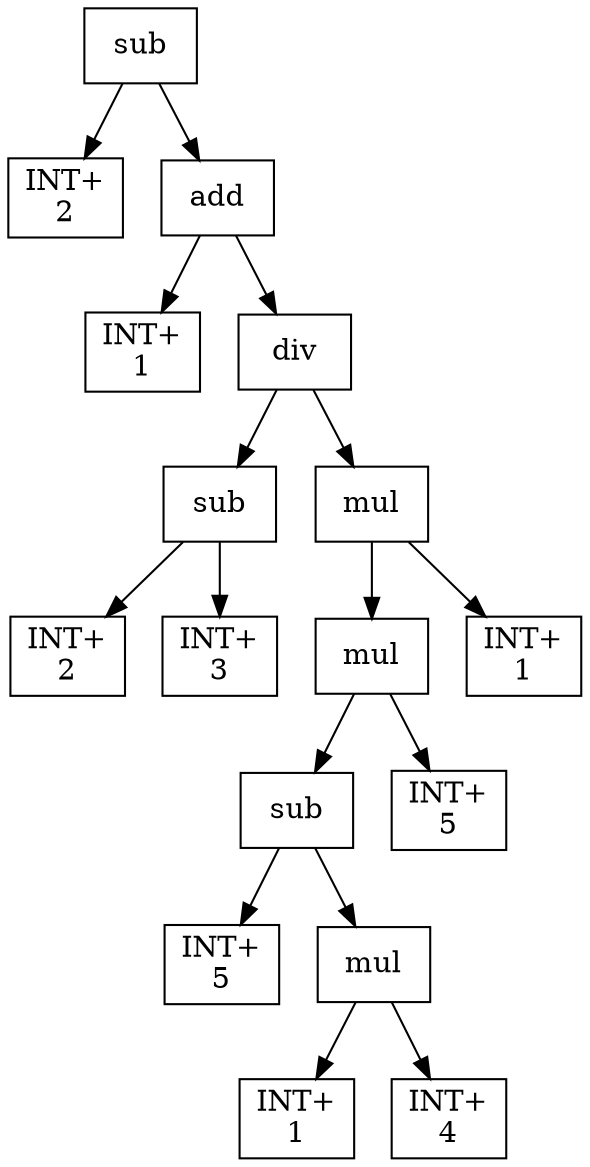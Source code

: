 digraph expr {
  node [shape=box];
  n1 [label="sub"];
  n2 [label="INT+\n2"];
  n3 [label="add"];
  n4 [label="INT+\n1"];
  n5 [label="div"];
  n6 [label="sub"];
  n7 [label="INT+\n2"];
  n8 [label="INT+\n3"];
  n6 -> n7;
  n6 -> n8;
  n9 [label="mul"];
  n10 [label="mul"];
  n11 [label="sub"];
  n12 [label="INT+\n5"];
  n13 [label="mul"];
  n14 [label="INT+\n1"];
  n15 [label="INT+\n4"];
  n13 -> n14;
  n13 -> n15;
  n11 -> n12;
  n11 -> n13;
  n16 [label="INT+\n5"];
  n10 -> n11;
  n10 -> n16;
  n17 [label="INT+\n1"];
  n9 -> n10;
  n9 -> n17;
  n5 -> n6;
  n5 -> n9;
  n3 -> n4;
  n3 -> n5;
  n1 -> n2;
  n1 -> n3;
}
